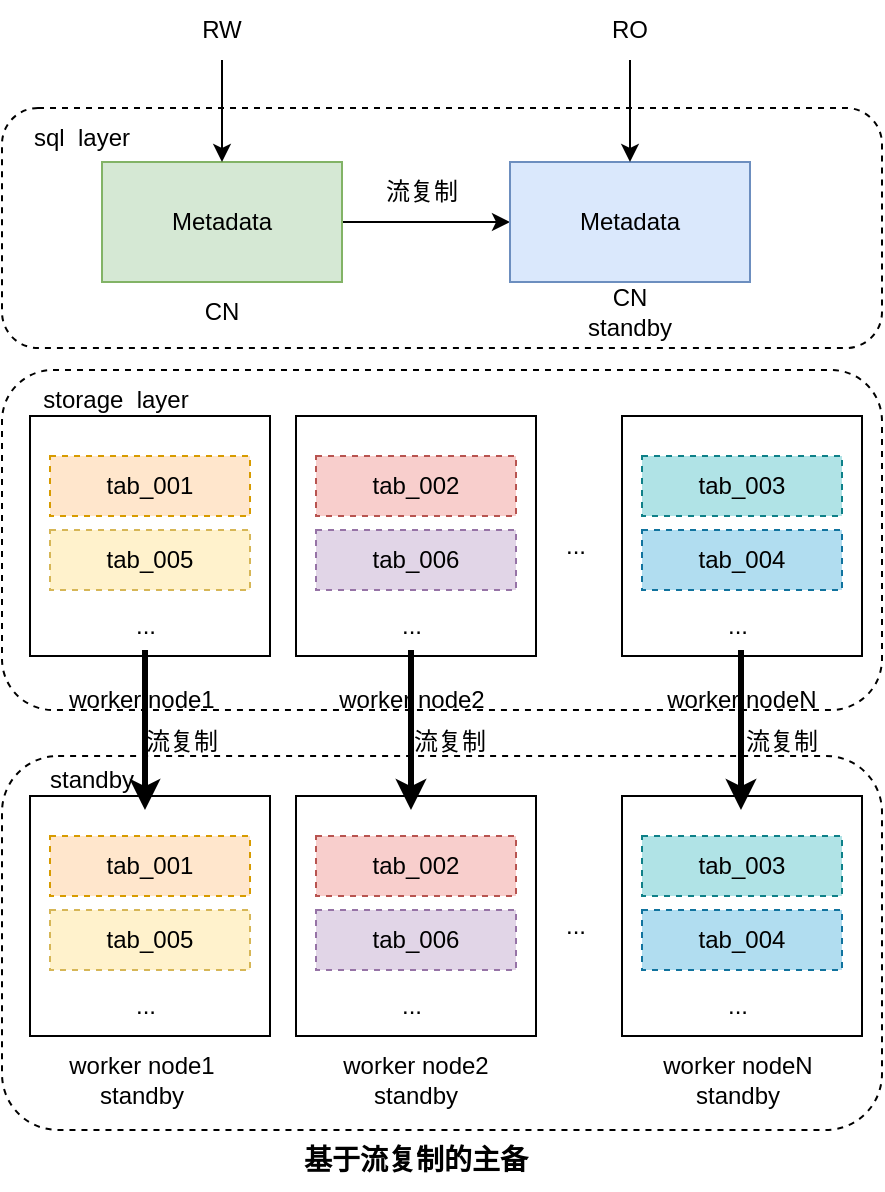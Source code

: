 <mxfile version="16.2.4" type="github">
  <diagram id="9NWZ0o6UgdFZ8PHOrYP3" name="Page-1">
    <mxGraphModel dx="1426" dy="714" grid="1" gridSize="10" guides="1" tooltips="1" connect="1" arrows="1" fold="1" page="1" pageScale="1" pageWidth="827" pageHeight="1169" math="0" shadow="0">
      <root>
        <mxCell id="0" />
        <mxCell id="1" parent="0" />
        <mxCell id="Oo_ZBkANxSpDIiq2Boik-82" value="" style="rounded=1;whiteSpace=wrap;html=1;dashed=1;" vertex="1" parent="1">
          <mxGeometry x="160" y="483" width="440" height="187" as="geometry" />
        </mxCell>
        <mxCell id="Oo_ZBkANxSpDIiq2Boik-2" value="" style="rounded=1;whiteSpace=wrap;html=1;dashed=1;" vertex="1" parent="1">
          <mxGeometry x="160" y="159" width="440" height="120" as="geometry" />
        </mxCell>
        <mxCell id="Oo_ZBkANxSpDIiq2Boik-7" style="edgeStyle=orthogonalEdgeStyle;rounded=0;orthogonalLoop=1;jettySize=auto;html=1;exitX=1;exitY=0.5;exitDx=0;exitDy=0;entryX=0;entryY=0.5;entryDx=0;entryDy=0;" edge="1" parent="1" source="Oo_ZBkANxSpDIiq2Boik-1" target="Oo_ZBkANxSpDIiq2Boik-3">
          <mxGeometry relative="1" as="geometry" />
        </mxCell>
        <mxCell id="Oo_ZBkANxSpDIiq2Boik-1" value="Metadata" style="rounded=0;whiteSpace=wrap;html=1;fillColor=#d5e8d4;strokeColor=#82b366;" vertex="1" parent="1">
          <mxGeometry x="210" y="186" width="120" height="60" as="geometry" />
        </mxCell>
        <mxCell id="Oo_ZBkANxSpDIiq2Boik-3" value="Metadata" style="rounded=0;whiteSpace=wrap;html=1;fillColor=#dae8fc;strokeColor=#6c8ebf;" vertex="1" parent="1">
          <mxGeometry x="414" y="186" width="120" height="60" as="geometry" />
        </mxCell>
        <mxCell id="Oo_ZBkANxSpDIiq2Boik-4" value="CN" style="text;html=1;strokeColor=none;fillColor=none;align=center;verticalAlign=middle;whiteSpace=wrap;rounded=0;dashed=1;" vertex="1" parent="1">
          <mxGeometry x="240" y="246" width="60" height="30" as="geometry" />
        </mxCell>
        <mxCell id="Oo_ZBkANxSpDIiq2Boik-5" value="CN standby" style="text;html=1;strokeColor=none;fillColor=none;align=center;verticalAlign=middle;whiteSpace=wrap;rounded=0;dashed=1;" vertex="1" parent="1">
          <mxGeometry x="444" y="246" width="60" height="30" as="geometry" />
        </mxCell>
        <mxCell id="Oo_ZBkANxSpDIiq2Boik-8" value="流复制" style="text;html=1;strokeColor=none;fillColor=none;align=center;verticalAlign=middle;whiteSpace=wrap;rounded=0;dashed=1;" vertex="1" parent="1">
          <mxGeometry x="340" y="186" width="60" height="30" as="geometry" />
        </mxCell>
        <mxCell id="Oo_ZBkANxSpDIiq2Boik-9" value="" style="endArrow=classic;html=1;rounded=0;entryX=0.5;entryY=0;entryDx=0;entryDy=0;exitX=0.5;exitY=1;exitDx=0;exitDy=0;" edge="1" parent="1" source="Oo_ZBkANxSpDIiq2Boik-10" target="Oo_ZBkANxSpDIiq2Boik-1">
          <mxGeometry width="50" height="50" relative="1" as="geometry">
            <mxPoint x="270" y="120" as="sourcePoint" />
            <mxPoint x="440" y="339" as="targetPoint" />
          </mxGeometry>
        </mxCell>
        <mxCell id="Oo_ZBkANxSpDIiq2Boik-10" value="RW" style="text;html=1;strokeColor=none;fillColor=none;align=center;verticalAlign=middle;whiteSpace=wrap;rounded=0;dashed=1;" vertex="1" parent="1">
          <mxGeometry x="240" y="105" width="60" height="30" as="geometry" />
        </mxCell>
        <mxCell id="Oo_ZBkANxSpDIiq2Boik-11" value="" style="endArrow=classic;html=1;rounded=0;entryX=0.5;entryY=0;entryDx=0;entryDy=0;exitX=0.5;exitY=1;exitDx=0;exitDy=0;" edge="1" parent="1" source="Oo_ZBkANxSpDIiq2Boik-12" target="Oo_ZBkANxSpDIiq2Boik-3">
          <mxGeometry width="50" height="50" relative="1" as="geometry">
            <mxPoint x="474" y="99" as="sourcePoint" />
            <mxPoint x="474" y="159" as="targetPoint" />
          </mxGeometry>
        </mxCell>
        <mxCell id="Oo_ZBkANxSpDIiq2Boik-12" value="RO" style="text;html=1;strokeColor=none;fillColor=none;align=center;verticalAlign=middle;whiteSpace=wrap;rounded=0;dashed=1;" vertex="1" parent="1">
          <mxGeometry x="444" y="105" width="60" height="30" as="geometry" />
        </mxCell>
        <mxCell id="Oo_ZBkANxSpDIiq2Boik-13" value="" style="rounded=1;whiteSpace=wrap;html=1;dashed=1;" vertex="1" parent="1">
          <mxGeometry x="160" y="290" width="440" height="170" as="geometry" />
        </mxCell>
        <mxCell id="Oo_ZBkANxSpDIiq2Boik-14" value="" style="rounded=0;whiteSpace=wrap;html=1;" vertex="1" parent="1">
          <mxGeometry x="174" y="313" width="120" height="120" as="geometry" />
        </mxCell>
        <mxCell id="Oo_ZBkANxSpDIiq2Boik-15" value="tab_001" style="rounded=0;whiteSpace=wrap;html=1;dashed=1;fillColor=#ffe6cc;strokeColor=#d79b00;" vertex="1" parent="1">
          <mxGeometry x="184" y="333" width="100" height="30" as="geometry" />
        </mxCell>
        <mxCell id="Oo_ZBkANxSpDIiq2Boik-16" value="tab_005" style="rounded=0;whiteSpace=wrap;html=1;dashed=1;fillColor=#fff2cc;strokeColor=#d6b656;" vertex="1" parent="1">
          <mxGeometry x="184" y="370" width="100" height="30" as="geometry" />
        </mxCell>
        <mxCell id="Oo_ZBkANxSpDIiq2Boik-17" value="..." style="text;html=1;strokeColor=none;fillColor=none;align=center;verticalAlign=middle;whiteSpace=wrap;rounded=0;dashed=1;" vertex="1" parent="1">
          <mxGeometry x="202" y="403" width="60" height="30" as="geometry" />
        </mxCell>
        <mxCell id="Oo_ZBkANxSpDIiq2Boik-18" value="" style="rounded=0;whiteSpace=wrap;html=1;" vertex="1" parent="1">
          <mxGeometry x="307" y="313" width="120" height="120" as="geometry" />
        </mxCell>
        <mxCell id="Oo_ZBkANxSpDIiq2Boik-19" value="tab_002" style="rounded=0;whiteSpace=wrap;html=1;dashed=1;fillColor=#f8cecc;strokeColor=#b85450;" vertex="1" parent="1">
          <mxGeometry x="317" y="333" width="100" height="30" as="geometry" />
        </mxCell>
        <mxCell id="Oo_ZBkANxSpDIiq2Boik-20" value="tab_006" style="rounded=0;whiteSpace=wrap;html=1;dashed=1;fillColor=#e1d5e7;strokeColor=#9673a6;" vertex="1" parent="1">
          <mxGeometry x="317" y="370" width="100" height="30" as="geometry" />
        </mxCell>
        <mxCell id="Oo_ZBkANxSpDIiq2Boik-21" value="..." style="text;html=1;strokeColor=none;fillColor=none;align=center;verticalAlign=middle;whiteSpace=wrap;rounded=0;dashed=1;" vertex="1" parent="1">
          <mxGeometry x="335" y="403" width="60" height="30" as="geometry" />
        </mxCell>
        <mxCell id="Oo_ZBkANxSpDIiq2Boik-22" value="" style="rounded=0;whiteSpace=wrap;html=1;" vertex="1" parent="1">
          <mxGeometry x="470" y="313" width="120" height="120" as="geometry" />
        </mxCell>
        <mxCell id="Oo_ZBkANxSpDIiq2Boik-23" value="tab_003" style="rounded=0;whiteSpace=wrap;html=1;dashed=1;fillColor=#b0e3e6;strokeColor=#0e8088;" vertex="1" parent="1">
          <mxGeometry x="480" y="333" width="100" height="30" as="geometry" />
        </mxCell>
        <mxCell id="Oo_ZBkANxSpDIiq2Boik-24" value="tab_004" style="rounded=0;whiteSpace=wrap;html=1;dashed=1;fillColor=#b1ddf0;strokeColor=#10739e;" vertex="1" parent="1">
          <mxGeometry x="480" y="370" width="100" height="30" as="geometry" />
        </mxCell>
        <mxCell id="Oo_ZBkANxSpDIiq2Boik-25" value="..." style="text;html=1;strokeColor=none;fillColor=none;align=center;verticalAlign=middle;whiteSpace=wrap;rounded=0;dashed=1;" vertex="1" parent="1">
          <mxGeometry x="498" y="403" width="60" height="30" as="geometry" />
        </mxCell>
        <mxCell id="Oo_ZBkANxSpDIiq2Boik-26" value="..." style="text;html=1;strokeColor=none;fillColor=none;align=center;verticalAlign=middle;whiteSpace=wrap;rounded=0;dashed=1;" vertex="1" parent="1">
          <mxGeometry x="417" y="363" width="60" height="30" as="geometry" />
        </mxCell>
        <mxCell id="Oo_ZBkANxSpDIiq2Boik-27" value="worker node1" style="text;html=1;strokeColor=none;fillColor=none;align=center;verticalAlign=middle;whiteSpace=wrap;rounded=0;dashed=1;" vertex="1" parent="1">
          <mxGeometry x="180" y="440" width="100" height="30" as="geometry" />
        </mxCell>
        <mxCell id="Oo_ZBkANxSpDIiq2Boik-28" value="worker node2" style="text;html=1;strokeColor=none;fillColor=none;align=center;verticalAlign=middle;whiteSpace=wrap;rounded=0;dashed=1;" vertex="1" parent="1">
          <mxGeometry x="320" y="440" width="90" height="30" as="geometry" />
        </mxCell>
        <mxCell id="Oo_ZBkANxSpDIiq2Boik-29" value="worker nodeN" style="text;html=1;strokeColor=none;fillColor=none;align=center;verticalAlign=middle;whiteSpace=wrap;rounded=0;dashed=1;" vertex="1" parent="1">
          <mxGeometry x="480" y="440" width="100" height="30" as="geometry" />
        </mxCell>
        <mxCell id="Oo_ZBkANxSpDIiq2Boik-48" value="" style="rounded=0;whiteSpace=wrap;html=1;" vertex="1" parent="1">
          <mxGeometry x="174" y="503" width="120" height="120" as="geometry" />
        </mxCell>
        <mxCell id="Oo_ZBkANxSpDIiq2Boik-49" value="tab_001" style="rounded=0;whiteSpace=wrap;html=1;dashed=1;fillColor=#ffe6cc;strokeColor=#d79b00;" vertex="1" parent="1">
          <mxGeometry x="184" y="523" width="100" height="30" as="geometry" />
        </mxCell>
        <mxCell id="Oo_ZBkANxSpDIiq2Boik-50" value="tab_005" style="rounded=0;whiteSpace=wrap;html=1;dashed=1;fillColor=#fff2cc;strokeColor=#d6b656;" vertex="1" parent="1">
          <mxGeometry x="184" y="560" width="100" height="30" as="geometry" />
        </mxCell>
        <mxCell id="Oo_ZBkANxSpDIiq2Boik-51" value="..." style="text;html=1;strokeColor=none;fillColor=none;align=center;verticalAlign=middle;whiteSpace=wrap;rounded=0;dashed=1;" vertex="1" parent="1">
          <mxGeometry x="202" y="593" width="60" height="30" as="geometry" />
        </mxCell>
        <mxCell id="Oo_ZBkANxSpDIiq2Boik-52" value="" style="rounded=0;whiteSpace=wrap;html=1;" vertex="1" parent="1">
          <mxGeometry x="307" y="503" width="120" height="120" as="geometry" />
        </mxCell>
        <mxCell id="Oo_ZBkANxSpDIiq2Boik-53" value="tab_002" style="rounded=0;whiteSpace=wrap;html=1;dashed=1;fillColor=#f8cecc;strokeColor=#b85450;" vertex="1" parent="1">
          <mxGeometry x="317" y="523" width="100" height="30" as="geometry" />
        </mxCell>
        <mxCell id="Oo_ZBkANxSpDIiq2Boik-54" value="tab_006" style="rounded=0;whiteSpace=wrap;html=1;dashed=1;fillColor=#e1d5e7;strokeColor=#9673a6;" vertex="1" parent="1">
          <mxGeometry x="317" y="560" width="100" height="30" as="geometry" />
        </mxCell>
        <mxCell id="Oo_ZBkANxSpDIiq2Boik-55" value="..." style="text;html=1;strokeColor=none;fillColor=none;align=center;verticalAlign=middle;whiteSpace=wrap;rounded=0;dashed=1;" vertex="1" parent="1">
          <mxGeometry x="335" y="593" width="60" height="30" as="geometry" />
        </mxCell>
        <mxCell id="Oo_ZBkANxSpDIiq2Boik-56" value="" style="rounded=0;whiteSpace=wrap;html=1;" vertex="1" parent="1">
          <mxGeometry x="470" y="503" width="120" height="120" as="geometry" />
        </mxCell>
        <mxCell id="Oo_ZBkANxSpDIiq2Boik-57" value="tab_003" style="rounded=0;whiteSpace=wrap;html=1;dashed=1;fillColor=#b0e3e6;strokeColor=#0e8088;" vertex="1" parent="1">
          <mxGeometry x="480" y="523" width="100" height="30" as="geometry" />
        </mxCell>
        <mxCell id="Oo_ZBkANxSpDIiq2Boik-58" value="tab_004" style="rounded=0;whiteSpace=wrap;html=1;dashed=1;fillColor=#b1ddf0;strokeColor=#10739e;" vertex="1" parent="1">
          <mxGeometry x="480" y="560" width="100" height="30" as="geometry" />
        </mxCell>
        <mxCell id="Oo_ZBkANxSpDIiq2Boik-59" value="..." style="text;html=1;strokeColor=none;fillColor=none;align=center;verticalAlign=middle;whiteSpace=wrap;rounded=0;dashed=1;" vertex="1" parent="1">
          <mxGeometry x="498" y="593" width="60" height="30" as="geometry" />
        </mxCell>
        <mxCell id="Oo_ZBkANxSpDIiq2Boik-60" value="..." style="text;html=1;strokeColor=none;fillColor=none;align=center;verticalAlign=middle;whiteSpace=wrap;rounded=0;dashed=1;" vertex="1" parent="1">
          <mxGeometry x="417" y="553" width="60" height="30" as="geometry" />
        </mxCell>
        <mxCell id="Oo_ZBkANxSpDIiq2Boik-61" value="worker node1 standby" style="text;html=1;strokeColor=none;fillColor=none;align=center;verticalAlign=middle;whiteSpace=wrap;rounded=0;dashed=1;" vertex="1" parent="1">
          <mxGeometry x="170" y="630" width="120" height="30" as="geometry" />
        </mxCell>
        <mxCell id="Oo_ZBkANxSpDIiq2Boik-68" value="" style="endArrow=classic;html=1;rounded=0;strokeWidth=3;" edge="1" parent="1">
          <mxGeometry width="50" height="50" relative="1" as="geometry">
            <mxPoint x="231.5" y="430" as="sourcePoint" />
            <mxPoint x="231.5" y="510" as="targetPoint" />
          </mxGeometry>
        </mxCell>
        <mxCell id="Oo_ZBkANxSpDIiq2Boik-70" value="" style="endArrow=classic;html=1;rounded=0;strokeWidth=3;" edge="1" parent="1">
          <mxGeometry width="50" height="50" relative="1" as="geometry">
            <mxPoint x="364.5" y="430" as="sourcePoint" />
            <mxPoint x="364.5" y="510" as="targetPoint" />
          </mxGeometry>
        </mxCell>
        <mxCell id="Oo_ZBkANxSpDIiq2Boik-71" value="" style="endArrow=classic;html=1;rounded=0;strokeWidth=3;" edge="1" parent="1">
          <mxGeometry width="50" height="50" relative="1" as="geometry">
            <mxPoint x="529.5" y="430" as="sourcePoint" />
            <mxPoint x="529.5" y="510" as="targetPoint" />
          </mxGeometry>
        </mxCell>
        <mxCell id="Oo_ZBkANxSpDIiq2Boik-72" value="流复制" style="text;html=1;strokeColor=none;fillColor=none;align=center;verticalAlign=middle;whiteSpace=wrap;rounded=0;dashed=1;" vertex="1" parent="1">
          <mxGeometry x="220" y="461" width="60" height="30" as="geometry" />
        </mxCell>
        <mxCell id="Oo_ZBkANxSpDIiq2Boik-73" value="流复制" style="text;html=1;strokeColor=none;fillColor=none;align=center;verticalAlign=middle;whiteSpace=wrap;rounded=0;dashed=1;" vertex="1" parent="1">
          <mxGeometry x="354" y="461" width="60" height="30" as="geometry" />
        </mxCell>
        <mxCell id="Oo_ZBkANxSpDIiq2Boik-74" value="流复制" style="text;html=1;strokeColor=none;fillColor=none;align=center;verticalAlign=middle;whiteSpace=wrap;rounded=0;dashed=1;" vertex="1" parent="1">
          <mxGeometry x="520" y="461" width="60" height="30" as="geometry" />
        </mxCell>
        <mxCell id="Oo_ZBkANxSpDIiq2Boik-75" value="sql&amp;nbsp; layer" style="text;html=1;strokeColor=none;fillColor=none;align=center;verticalAlign=middle;whiteSpace=wrap;rounded=0;dashed=1;" vertex="1" parent="1">
          <mxGeometry x="170" y="159" width="60" height="30" as="geometry" />
        </mxCell>
        <mxCell id="Oo_ZBkANxSpDIiq2Boik-78" value="storage&amp;nbsp; layer" style="text;html=1;strokeColor=none;fillColor=none;align=center;verticalAlign=middle;whiteSpace=wrap;rounded=0;dashed=1;" vertex="1" parent="1">
          <mxGeometry x="174" y="290" width="86" height="30" as="geometry" />
        </mxCell>
        <mxCell id="Oo_ZBkANxSpDIiq2Boik-79" value="worker node2 standby" style="text;html=1;strokeColor=none;fillColor=none;align=center;verticalAlign=middle;whiteSpace=wrap;rounded=0;dashed=1;" vertex="1" parent="1">
          <mxGeometry x="307" y="630" width="120" height="30" as="geometry" />
        </mxCell>
        <mxCell id="Oo_ZBkANxSpDIiq2Boik-80" value="worker nodeN standby" style="text;html=1;strokeColor=none;fillColor=none;align=center;verticalAlign=middle;whiteSpace=wrap;rounded=0;dashed=1;" vertex="1" parent="1">
          <mxGeometry x="468" y="630" width="120" height="30" as="geometry" />
        </mxCell>
        <mxCell id="Oo_ZBkANxSpDIiq2Boik-81" value="&lt;font style=&quot;font-size: 14px&quot;&gt;&lt;b&gt;基于流复制的主备&lt;/b&gt;&lt;/font&gt;" style="text;html=1;strokeColor=none;fillColor=none;align=center;verticalAlign=middle;whiteSpace=wrap;rounded=0;dashed=1;strokeWidth=5;" vertex="1" parent="1">
          <mxGeometry x="287" y="670" width="160" height="30" as="geometry" />
        </mxCell>
        <mxCell id="Oo_ZBkANxSpDIiq2Boik-83" value="standby" style="text;html=1;strokeColor=none;fillColor=none;align=center;verticalAlign=middle;whiteSpace=wrap;rounded=0;dashed=1;" vertex="1" parent="1">
          <mxGeometry x="162" y="480" width="86" height="30" as="geometry" />
        </mxCell>
      </root>
    </mxGraphModel>
  </diagram>
</mxfile>
